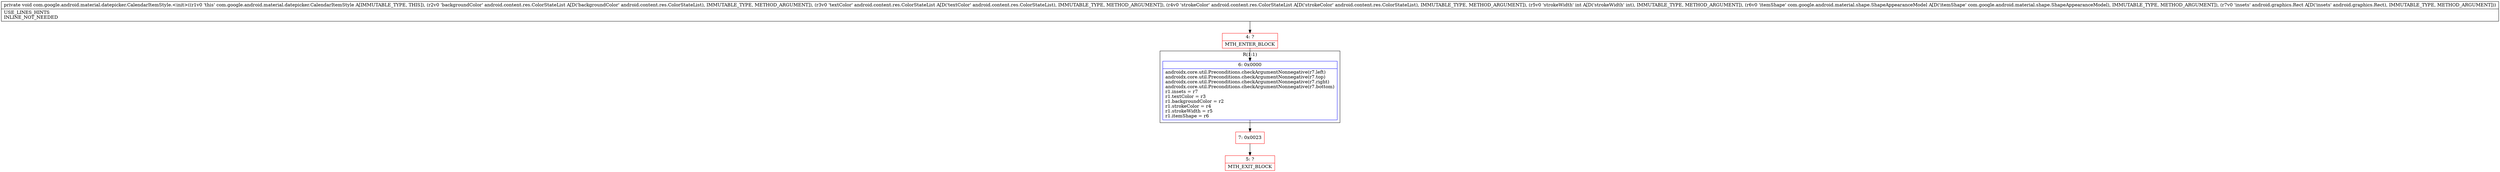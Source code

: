 digraph "CFG forcom.google.android.material.datepicker.CalendarItemStyle.\<init\>(Landroid\/content\/res\/ColorStateList;Landroid\/content\/res\/ColorStateList;Landroid\/content\/res\/ColorStateList;ILcom\/google\/android\/material\/shape\/ShapeAppearanceModel;Landroid\/graphics\/Rect;)V" {
subgraph cluster_Region_1281321279 {
label = "R(1:1)";
node [shape=record,color=blue];
Node_6 [shape=record,label="{6\:\ 0x0000|androidx.core.util.Preconditions.checkArgumentNonnegative(r7.left)\landroidx.core.util.Preconditions.checkArgumentNonnegative(r7.top)\landroidx.core.util.Preconditions.checkArgumentNonnegative(r7.right)\landroidx.core.util.Preconditions.checkArgumentNonnegative(r7.bottom)\lr1.insets = r7\lr1.textColor = r3\lr1.backgroundColor = r2\lr1.strokeColor = r4\lr1.strokeWidth = r5\lr1.itemShape = r6\l}"];
}
Node_4 [shape=record,color=red,label="{4\:\ ?|MTH_ENTER_BLOCK\l}"];
Node_7 [shape=record,color=red,label="{7\:\ 0x0023}"];
Node_5 [shape=record,color=red,label="{5\:\ ?|MTH_EXIT_BLOCK\l}"];
MethodNode[shape=record,label="{private void com.google.android.material.datepicker.CalendarItemStyle.\<init\>((r1v0 'this' com.google.android.material.datepicker.CalendarItemStyle A[IMMUTABLE_TYPE, THIS]), (r2v0 'backgroundColor' android.content.res.ColorStateList A[D('backgroundColor' android.content.res.ColorStateList), IMMUTABLE_TYPE, METHOD_ARGUMENT]), (r3v0 'textColor' android.content.res.ColorStateList A[D('textColor' android.content.res.ColorStateList), IMMUTABLE_TYPE, METHOD_ARGUMENT]), (r4v0 'strokeColor' android.content.res.ColorStateList A[D('strokeColor' android.content.res.ColorStateList), IMMUTABLE_TYPE, METHOD_ARGUMENT]), (r5v0 'strokeWidth' int A[D('strokeWidth' int), IMMUTABLE_TYPE, METHOD_ARGUMENT]), (r6v0 'itemShape' com.google.android.material.shape.ShapeAppearanceModel A[D('itemShape' com.google.android.material.shape.ShapeAppearanceModel), IMMUTABLE_TYPE, METHOD_ARGUMENT]), (r7v0 'insets' android.graphics.Rect A[D('insets' android.graphics.Rect), IMMUTABLE_TYPE, METHOD_ARGUMENT]))  | USE_LINES_HINTS\lINLINE_NOT_NEEDED\l}"];
MethodNode -> Node_4;Node_6 -> Node_7;
Node_4 -> Node_6;
Node_7 -> Node_5;
}

